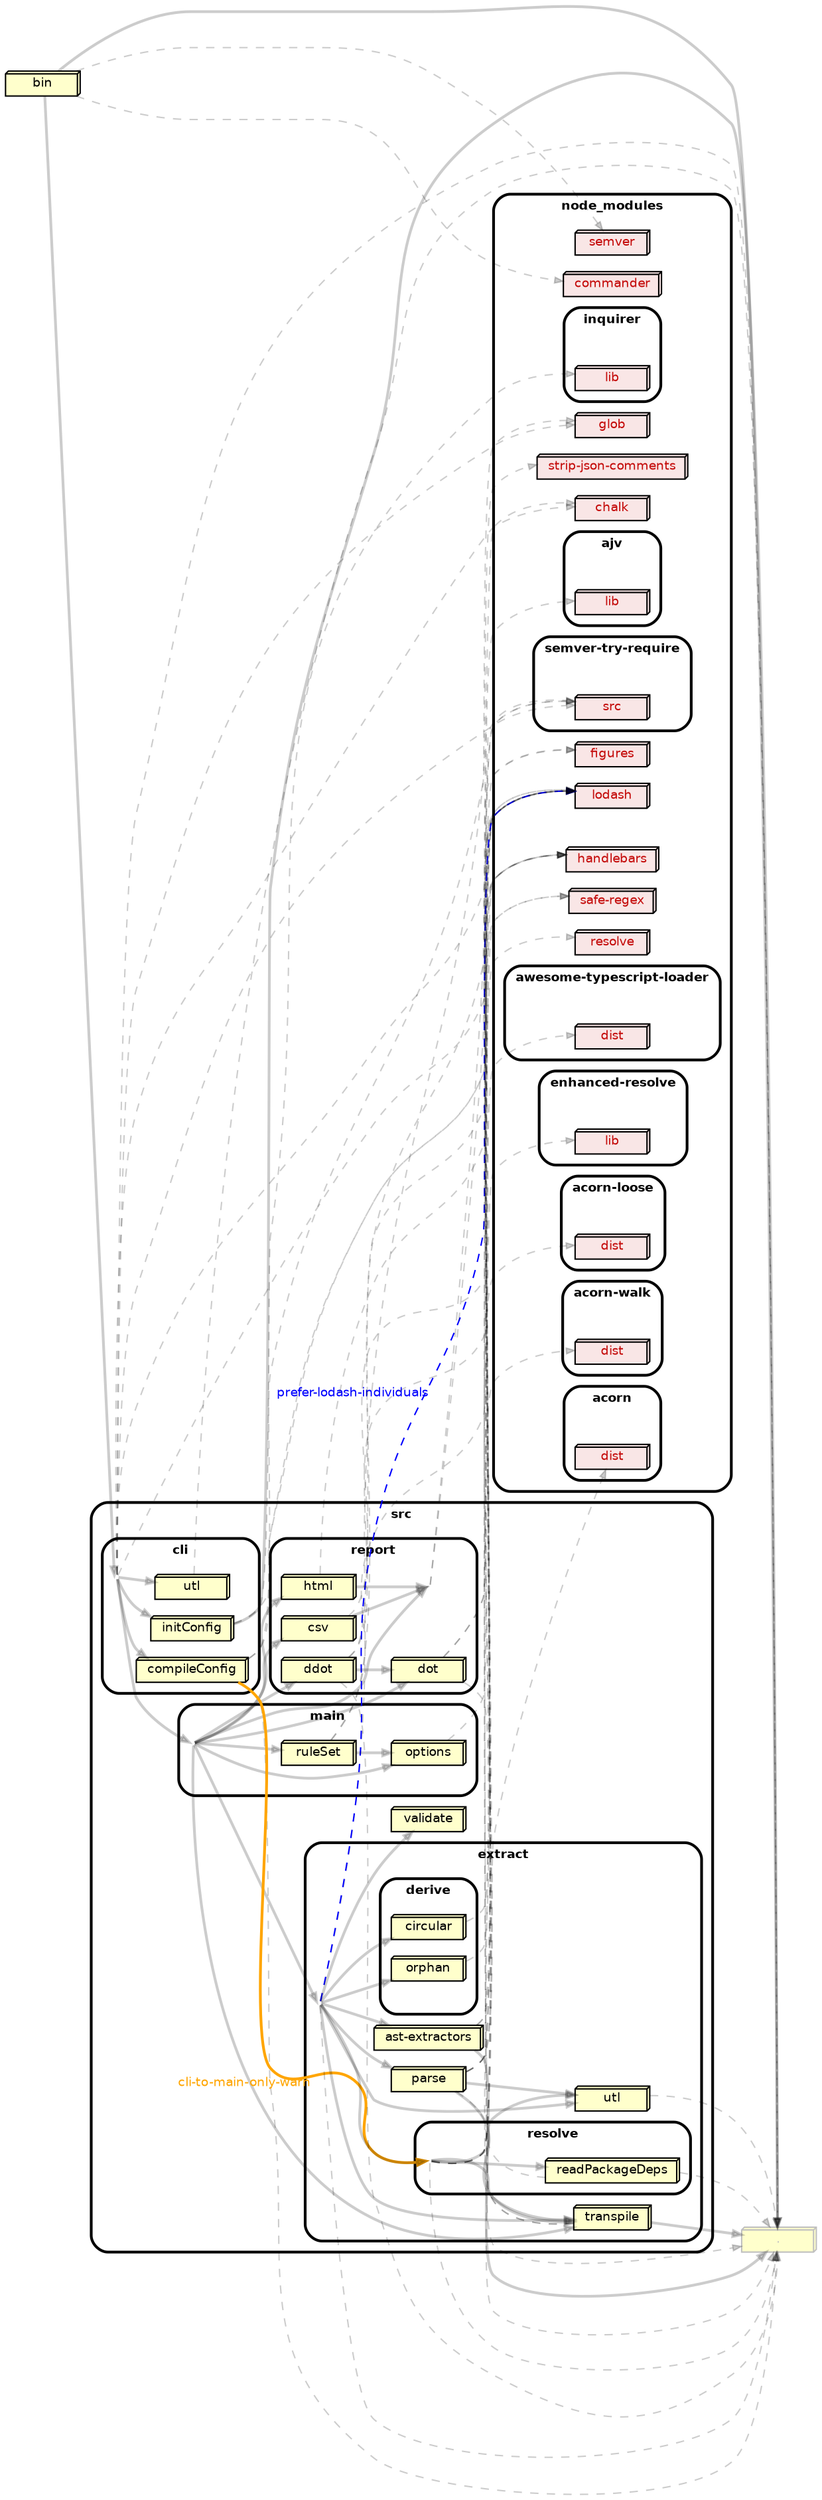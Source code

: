 strict digraph "dependency-cruiser output"{
    ordering="out" rankdir="LR" splines="true" overlap="false" nodesep="0.16" ranksep="0.18" fontname="Helvetica-bold" fontsize="9" style="rounded,bold,filled" fillcolor="#ffffff" compound="true"
    node [shape="box" style="rounded, filled" height="0.2" color="black" fillcolor="#ffffcc" fontcolor="black" fontname="Helvetica" fontsize="9"]
    edge [arrowhead="normal" arrowsize="0.6" penwidth="2.0" color="#00000033" fontname="Helvetica" fontsize="9"]

    "." [label="." color="grey" fontcolor="grey" shape="box3d"]
    "bin" [label="bin" URL="https://github.com/sverweij/dependency-cruiser/blob/develop/bin" shape="box3d"]
    "bin" -> "."
    "bin" -> "src/cli"
    "bin" -> "node_modules/commander" [style="dashed" penwidth="1.0"]
    "bin" -> "node_modules/semver" [style="dashed" penwidth="1.0"]
    subgraph "cluster_node_modules" {label="node_modules" "node_modules" [width="0.05" shape="point" style="invis"] subgraph "cluster_node_modules/acorn-loose" {label="acorn-loose" "node_modules/acorn-loose" [width="0.05" shape="point" style="invis"] "node_modules/acorn-loose/dist" [label="dist" URL="https://github.com/sverweij/dependency-cruiser/blob/develop/node_modules/acorn-loose/dist" shape="box3d" fillcolor="#c40b0a1a" fontcolor="#c40b0a"] } }
    subgraph "cluster_node_modules" {label="node_modules" "node_modules" [width="0.05" shape="point" style="invis"] subgraph "cluster_node_modules/acorn-walk" {label="acorn-walk" "node_modules/acorn-walk" [width="0.05" shape="point" style="invis"] "node_modules/acorn-walk/dist" [label="dist" URL="https://github.com/sverweij/dependency-cruiser/blob/develop/node_modules/acorn-walk/dist" shape="box3d" fillcolor="#c40b0a1a" fontcolor="#c40b0a"] } }
    subgraph "cluster_node_modules" {label="node_modules" "node_modules" [width="0.05" shape="point" style="invis"] subgraph "cluster_node_modules/acorn" {label="acorn" "node_modules/acorn" [width="0.05" shape="point" style="invis"] "node_modules/acorn/dist" [label="dist" URL="https://github.com/sverweij/dependency-cruiser/blob/develop/node_modules/acorn/dist" shape="box3d" fillcolor="#c40b0a1a" fontcolor="#c40b0a"] } }
    subgraph "cluster_node_modules" {label="node_modules" "node_modules" [width="0.05" shape="point" style="invis"] subgraph "cluster_node_modules/ajv" {label="ajv" "node_modules/ajv" [width="0.05" shape="point" style="invis"] "node_modules/ajv/lib" [label="lib" URL="https://github.com/sverweij/dependency-cruiser/blob/develop/node_modules/ajv/lib" shape="box3d" fillcolor="#c40b0a1a" fontcolor="#c40b0a"] } }
    subgraph "cluster_node_modules" {label="node_modules" "node_modules" [width="0.05" shape="point" style="invis"] subgraph "cluster_node_modules/awesome-typescript-loader" {label="awesome-typescript-loader" "node_modules/awesome-typescript-loader" [width="0.05" shape="point" style="invis"] "node_modules/awesome-typescript-loader/dist" [label="dist" URL="https://github.com/sverweij/dependency-cruiser/blob/develop/node_modules/awesome-typescript-loader/dist" shape="box3d" fillcolor="#c40b0a1a" fontcolor="#c40b0a"] } }
    subgraph "cluster_node_modules" {label="node_modules" "node_modules" [width="0.05" shape="point" style="invis"] "node_modules/chalk" [label="chalk" URL="https://github.com/sverweij/dependency-cruiser/blob/develop/node_modules/chalk" shape="box3d" fillcolor="#c40b0a1a" fontcolor="#c40b0a"] }
    subgraph "cluster_node_modules" {label="node_modules" "node_modules" [width="0.05" shape="point" style="invis"] "node_modules/commander" [label="commander" URL="https://github.com/sverweij/dependency-cruiser/blob/develop/node_modules/commander" shape="box3d" fillcolor="#c40b0a1a" fontcolor="#c40b0a"] }
    subgraph "cluster_node_modules" {label="node_modules" "node_modules" [width="0.05" shape="point" style="invis"] subgraph "cluster_node_modules/enhanced-resolve" {label="enhanced-resolve" "node_modules/enhanced-resolve" [width="0.05" shape="point" style="invis"] "node_modules/enhanced-resolve/lib" [label="lib" URL="https://github.com/sverweij/dependency-cruiser/blob/develop/node_modules/enhanced-resolve/lib" shape="box3d" fillcolor="#c40b0a1a" fontcolor="#c40b0a"] } }
    subgraph "cluster_node_modules" {label="node_modules" "node_modules" [width="0.05" shape="point" style="invis"] "node_modules/figures" [label="figures" URL="https://github.com/sverweij/dependency-cruiser/blob/develop/node_modules/figures" shape="box3d" fillcolor="#c40b0a1a" fontcolor="#c40b0a"] }
    subgraph "cluster_node_modules" {label="node_modules" "node_modules" [width="0.05" shape="point" style="invis"] "node_modules/glob" [label="glob" URL="https://github.com/sverweij/dependency-cruiser/blob/develop/node_modules/glob" shape="box3d" fillcolor="#c40b0a1a" fontcolor="#c40b0a"] }
    subgraph "cluster_node_modules" {label="node_modules" "node_modules" [width="0.05" shape="point" style="invis"] "node_modules/handlebars" [label="handlebars" URL="https://github.com/sverweij/dependency-cruiser/blob/develop/node_modules/handlebars" shape="box3d" fillcolor="#c40b0a1a" fontcolor="#c40b0a"] }
    subgraph "cluster_node_modules" {label="node_modules" "node_modules" [width="0.05" shape="point" style="invis"] subgraph "cluster_node_modules/inquirer" {label="inquirer" "node_modules/inquirer" [width="0.05" shape="point" style="invis"] "node_modules/inquirer/lib" [label="lib" URL="https://github.com/sverweij/dependency-cruiser/blob/develop/node_modules/inquirer/lib" shape="box3d" fillcolor="#c40b0a1a" fontcolor="#c40b0a"] } }
    subgraph "cluster_node_modules" {label="node_modules" "node_modules" [width="0.05" shape="point" style="invis"] "node_modules/lodash" [label="lodash" URL="https://github.com/sverweij/dependency-cruiser/blob/develop/node_modules/lodash" shape="box3d" fillcolor="#c40b0a1a" fontcolor="#c40b0a"] }
    subgraph "cluster_node_modules" {label="node_modules" "node_modules" [width="0.05" shape="point" style="invis"] "node_modules/resolve" [label="resolve" URL="https://github.com/sverweij/dependency-cruiser/blob/develop/node_modules/resolve" shape="box3d" fillcolor="#c40b0a1a" fontcolor="#c40b0a"] }
    subgraph "cluster_node_modules" {label="node_modules" "node_modules" [width="0.05" shape="point" style="invis"] "node_modules/safe-regex" [label="safe-regex" URL="https://github.com/sverweij/dependency-cruiser/blob/develop/node_modules/safe-regex" shape="box3d" fillcolor="#c40b0a1a" fontcolor="#c40b0a"] }
    subgraph "cluster_node_modules" {label="node_modules" "node_modules" [width="0.05" shape="point" style="invis"] "node_modules/semver" [label="semver" URL="https://github.com/sverweij/dependency-cruiser/blob/develop/node_modules/semver" shape="box3d" fillcolor="#c40b0a1a" fontcolor="#c40b0a"] }
    subgraph "cluster_node_modules" {label="node_modules" "node_modules" [width="0.05" shape="point" style="invis"] subgraph "cluster_node_modules/semver-try-require" {label="semver-try-require" "node_modules/semver-try-require" [width="0.05" shape="point" style="invis"] "node_modules/semver-try-require/src" [label="src" URL="https://github.com/sverweij/dependency-cruiser/blob/develop/node_modules/semver-try-require/src" shape="box3d" fillcolor="#c40b0a1a" fontcolor="#c40b0a"] } }
    subgraph "cluster_node_modules" {label="node_modules" "node_modules" [width="0.05" shape="point" style="invis"] "node_modules/strip-json-comments" [label="strip-json-comments" URL="https://github.com/sverweij/dependency-cruiser/blob/develop/node_modules/strip-json-comments" shape="box3d" fillcolor="#c40b0a1a" fontcolor="#c40b0a"] }
    subgraph "cluster_src" {label="src" "src" [width="0.05" shape="point" style="invis"] "src/cli" [label="cli" URL="https://github.com/sverweij/dependency-cruiser/blob/develop/src/cli" shape="box3d"] }
    "src/cli" -> "src/main"
    "src/cli" -> "src/cli/initConfig"
    "src/cli" -> "src/cli/utl"
    "src/cli" -> "node_modules/glob" [style="dashed" penwidth="1.0"]
    "src/cli" -> "node_modules/lodash" [style="dashed" penwidth="1.0"]
    "src/cli" -> "node_modules/chalk" [style="dashed" penwidth="1.0"]
    "src/cli" -> "node_modules/figures" [style="dashed" penwidth="1.0"]
    "src/cli" -> "src/cli/compileConfig"
    "src/cli" -> "." [style="dashed" penwidth="1.0"]
    "src/cli" -> "node_modules/semver-try-require/src" [style="dashed" penwidth="1.0"]
    subgraph "cluster_src" {label="src" "src" [width="0.05" shape="point" style="invis"] subgraph "cluster_src/cli" {label="cli" "src/cli" [width="0.05" shape="point" style="invis"] "src/cli/compileConfig" [label="compileConfig" URL="https://github.com/sverweij/dependency-cruiser/blob/develop/src/cli/compileConfig" shape="box3d"] } }
    "src/cli/compileConfig" -> "src/extract/resolve" [xlabel="cli-to-main-only-warn" tooltip="cli-to-main-only-warn" fontcolor="orange" color="orange"]
    "src/cli/compileConfig" -> "." [style="dashed" penwidth="1.0"]
    "src/cli/compileConfig" -> "node_modules/lodash" [style="dashed" penwidth="1.0"]
    "src/cli/compileConfig" -> "node_modules/strip-json-comments" [style="dashed" penwidth="1.0"]
    subgraph "cluster_src" {label="src" "src" [width="0.05" shape="point" style="invis"] subgraph "cluster_src/cli" {label="cli" "src/cli" [width="0.05" shape="point" style="invis"] "src/cli/initConfig" [label="initConfig" URL="https://github.com/sverweij/dependency-cruiser/blob/develop/src/cli/initConfig" shape="box3d"] } }
    "src/cli/initConfig" -> "."
    "src/cli/initConfig" -> "node_modules/handlebars" [style="dashed" penwidth="1.0"]
    "src/cli/initConfig" -> "node_modules/inquirer/lib" [style="dashed" penwidth="1.0"]
    subgraph "cluster_src" {label="src" "src" [width="0.05" shape="point" style="invis"] subgraph "cluster_src/cli" {label="cli" "src/cli" [width="0.05" shape="point" style="invis"] "src/cli/utl" [label="utl" URL="https://github.com/sverweij/dependency-cruiser/blob/develop/src/cli/utl" shape="box3d"] } }
    "src/cli/utl" -> "." [style="dashed" penwidth="1.0"]
    subgraph "cluster_src" {label="src" "src" [width="0.05" shape="point" style="invis"] "src/extract" [label="extract" URL="https://github.com/sverweij/dependency-cruiser/blob/develop/src/extract" shape="box3d"] }
    "src/extract" -> "src/extract/derive/circular"
    "src/extract" -> "src/extract/derive/orphan"
    "src/extract" -> "src/extract/utl"
    "src/extract" -> "node_modules/lodash" [xlabel="prefer-lodash-individuals" tooltip="prefer-lodash-individuals" style="dashed" penwidth="1.0" fontcolor="blue" color="blue"]
    "src/extract" -> "src/validate"
    "src/extract" -> "src/extract/ast-extractors"
    "src/extract" -> "src/extract/parse"
    "src/extract" -> "src/extract/resolve"
    "src/extract" -> "." [style="dashed" penwidth="1.0"]
    "src/extract" -> "src/extract/transpile"
    "src/extract" -> "node_modules/glob" [style="dashed" penwidth="1.0"]
    subgraph "cluster_src" {label="src" "src" [width="0.05" shape="point" style="invis"] subgraph "cluster_src/extract" {label="extract" "src/extract" [width="0.05" shape="point" style="invis"] "src/extract/ast-extractors" [label="ast-extractors" URL="https://github.com/sverweij/dependency-cruiser/blob/develop/src/extract/ast-extractors" shape="box3d"] } }
    "src/extract/ast-extractors" -> "node_modules/acorn-walk/dist" [style="dashed" penwidth="1.0"]
    "src/extract/ast-extractors" -> "."
    "src/extract/ast-extractors" -> "node_modules/semver-try-require/src" [style="dashed" penwidth="1.0"]
    subgraph "cluster_src" {label="src" "src" [width="0.05" shape="point" style="invis"] subgraph "cluster_src/extract" {label="extract" "src/extract" [width="0.05" shape="point" style="invis"] subgraph "cluster_src/extract/derive" {label="derive" "src/extract/derive" [width="0.05" shape="point" style="invis"] "src/extract/derive/circular" [label="circular" URL="https://github.com/sverweij/dependency-cruiser/blob/develop/src/extract/derive/circular" shape="box3d"] } } }
    "src/extract/derive/circular" -> "node_modules/lodash" [style="dashed" penwidth="1.0"]
    subgraph "cluster_src" {label="src" "src" [width="0.05" shape="point" style="invis"] subgraph "cluster_src/extract" {label="extract" "src/extract" [width="0.05" shape="point" style="invis"] subgraph "cluster_src/extract/derive" {label="derive" "src/extract/derive" [width="0.05" shape="point" style="invis"] "src/extract/derive/orphan" [label="orphan" URL="https://github.com/sverweij/dependency-cruiser/blob/develop/src/extract/derive/orphan" shape="box3d"] } } }
    "src/extract/derive/orphan" -> "node_modules/lodash" [style="dashed" penwidth="1.0"]
    subgraph "cluster_src" {label="src" "src" [width="0.05" shape="point" style="invis"] subgraph "cluster_src/extract" {label="extract" "src/extract" [width="0.05" shape="point" style="invis"] "src/extract/parse" [label="parse" URL="https://github.com/sverweij/dependency-cruiser/blob/develop/src/extract/parse" shape="box3d"] } }
    "src/extract/parse" -> "src/extract/transpile"
    "src/extract/parse" -> "src/extract/utl"
    "src/extract/parse" -> "node_modules/acorn/dist" [style="dashed" penwidth="1.0"]
    "src/extract/parse" -> "node_modules/acorn-loose/dist" [style="dashed" penwidth="1.0"]
    "src/extract/parse" -> "." [style="dashed" penwidth="1.0"]
    "src/extract/parse" -> "node_modules/lodash" [style="dashed" penwidth="1.0"]
    "src/extract/parse" -> "node_modules/semver-try-require/src" [style="dashed" penwidth="1.0"]
    subgraph "cluster_src" {label="src" "src" [width="0.05" shape="point" style="invis"] subgraph "cluster_src/extract" {label="extract" "src/extract" [width="0.05" shape="point" style="invis"] "src/extract/resolve" [label="resolve" URL="https://github.com/sverweij/dependency-cruiser/blob/develop/src/extract/resolve" shape="box3d"] } }
    "src/extract/resolve" -> "src/extract/utl"
    "src/extract/resolve" -> "." [style="dashed" penwidth="1.0"]
    "src/extract/resolve" -> "src/extract/resolve/readPackageDeps"
    "src/extract/resolve" -> "node_modules/lodash" [style="dashed" penwidth="1.0"]
    "src/extract/resolve" -> "node_modules/resolve" [style="dashed" penwidth="1.0"]
    "src/extract/resolve" -> "node_modules/enhanced-resolve/lib" [style="dashed" penwidth="1.0"]
    "src/extract/resolve" -> "src/extract/transpile"
    "src/extract/resolve" -> "node_modules/awesome-typescript-loader/dist" [style="dashed" penwidth="1.0"]
    subgraph "cluster_src" {label="src" "src" [width="0.05" shape="point" style="invis"] subgraph "cluster_src/extract" {label="extract" "src/extract" [width="0.05" shape="point" style="invis"] subgraph "cluster_src/extract/resolve" {label="resolve" "src/extract/resolve" [width="0.05" shape="point" style="invis"] "src/extract/resolve/readPackageDeps" [label="readPackageDeps" URL="https://github.com/sverweij/dependency-cruiser/blob/develop/src/extract/resolve/readPackageDeps" shape="box3d"] } } }
    "src/extract/resolve/readPackageDeps" -> "." [style="dashed" penwidth="1.0"]
    "src/extract/resolve/readPackageDeps" -> "node_modules/lodash" [style="dashed" penwidth="1.0"]
    subgraph "cluster_src" {label="src" "src" [width="0.05" shape="point" style="invis"] subgraph "cluster_src/extract" {label="extract" "src/extract" [width="0.05" shape="point" style="invis"] "src/extract/transpile" [label="transpile" URL="https://github.com/sverweij/dependency-cruiser/blob/develop/src/extract/transpile" shape="box3d"] } }
    "src/extract/transpile" -> "."
    "src/extract/transpile" -> "node_modules/semver-try-require/src" [style="dashed" penwidth="1.0"]
    "src/extract/transpile" -> "node_modules/lodash" [style="dashed" penwidth="1.0"]
    subgraph "cluster_src" {label="src" "src" [width="0.05" shape="point" style="invis"] subgraph "cluster_src/extract" {label="extract" "src/extract" [width="0.05" shape="point" style="invis"] "src/extract/utl" [label="utl" URL="https://github.com/sverweij/dependency-cruiser/blob/develop/src/extract/utl" shape="box3d"] } }
    "src/extract/utl" -> "." [style="dashed" penwidth="1.0"]
    subgraph "cluster_src" {label="src" "src" [width="0.05" shape="point" style="invis"] "src/main" [label="main" URL="https://github.com/sverweij/dependency-cruiser/blob/develop/src/main" shape="box3d"] }
    "src/main" -> "src/extract"
    "src/main" -> "src/extract/transpile"
    "src/main" -> "src/report/csv"
    "src/main" -> "src/report/ddot"
    "src/main" -> "src/report/dot"
    "src/main" -> "src/report"
    "src/main" -> "src/report/html"
    "src/main" -> "src/main/options"
    "src/main" -> "src/main/ruleSet"
    subgraph "cluster_src" {label="src" "src" [width="0.05" shape="point" style="invis"] subgraph "cluster_src/main" {label="main" "src/main" [width="0.05" shape="point" style="invis"] "src/main/options" [label="options" URL="https://github.com/sverweij/dependency-cruiser/blob/develop/src/main/options" shape="box3d"] } }
    "src/main/options" -> "node_modules/safe-regex" [style="dashed" penwidth="1.0"]
    subgraph "cluster_src" {label="src" "src" [width="0.05" shape="point" style="invis"] subgraph "cluster_src/main" {label="main" "src/main" [width="0.05" shape="point" style="invis"] "src/main/ruleSet" [label="ruleSet" URL="https://github.com/sverweij/dependency-cruiser/blob/develop/src/main/ruleSet" shape="box3d"] } }
    "src/main/ruleSet" -> "src/main/options"
    "src/main/ruleSet" -> "node_modules/ajv/lib" [style="dashed" penwidth="1.0"]
    "src/main/ruleSet" -> "node_modules/safe-regex" [style="dashed" penwidth="1.0"]
    subgraph "cluster_src" {label="src" "src" [width="0.05" shape="point" style="invis"] "src/report" [label="report" URL="https://github.com/sverweij/dependency-cruiser/blob/develop/src/report" shape="box3d"] }
    "src/report" -> "node_modules/chalk" [style="dashed" penwidth="1.0"]
    "src/report" -> "node_modules/figures" [style="dashed" penwidth="1.0"]
    subgraph "cluster_src" {label="src" "src" [width="0.05" shape="point" style="invis"] subgraph "cluster_src/report" {label="report" "src/report" [width="0.05" shape="point" style="invis"] "src/report/csv" [label="csv" URL="https://github.com/sverweij/dependency-cruiser/blob/develop/src/report/csv" shape="box3d"] } }
    "src/report/csv" -> "src/report"
    "src/report/csv" -> "node_modules/handlebars" [style="dashed" penwidth="1.0"]
    subgraph "cluster_src" {label="src" "src" [width="0.05" shape="point" style="invis"] subgraph "cluster_src/report" {label="report" "src/report" [width="0.05" shape="point" style="invis"] "src/report/ddot" [label="ddot" URL="https://github.com/sverweij/dependency-cruiser/blob/develop/src/report/ddot" shape="box3d"] } }
    "src/report/ddot" -> "src/report/dot"
    "src/report/ddot" -> "node_modules/handlebars" [style="dashed" penwidth="1.0"]
    "src/report/ddot" -> "node_modules/lodash" [style="dashed" penwidth="1.0"]
    "src/report/ddot" -> "." [style="dashed" penwidth="1.0"]
    subgraph "cluster_src" {label="src" "src" [width="0.05" shape="point" style="invis"] subgraph "cluster_src/report" {label="report" "src/report" [width="0.05" shape="point" style="invis"] "src/report/dot" [label="dot" URL="https://github.com/sverweij/dependency-cruiser/blob/develop/src/report/dot" shape="box3d"] } }
    "src/report/dot" -> "node_modules/lodash" [style="dashed" penwidth="1.0"]
    "src/report/dot" -> "node_modules/handlebars" [style="dashed" penwidth="1.0"]
    "src/report/dot" -> "." [style="dashed" penwidth="1.0"]
    subgraph "cluster_src" {label="src" "src" [width="0.05" shape="point" style="invis"] subgraph "cluster_src/report" {label="report" "src/report" [width="0.05" shape="point" style="invis"] "src/report/html" [label="html" URL="https://github.com/sverweij/dependency-cruiser/blob/develop/src/report/html" shape="box3d"] } }
    "src/report/html" -> "src/report"
    "src/report/html" -> "node_modules/handlebars" [style="dashed" penwidth="1.0"]
    subgraph "cluster_src" {label="src" "src" [width="0.05" shape="point" style="invis"] "src/validate" [label="validate" URL="https://github.com/sverweij/dependency-cruiser/blob/develop/src/validate" shape="box3d"] }
}
